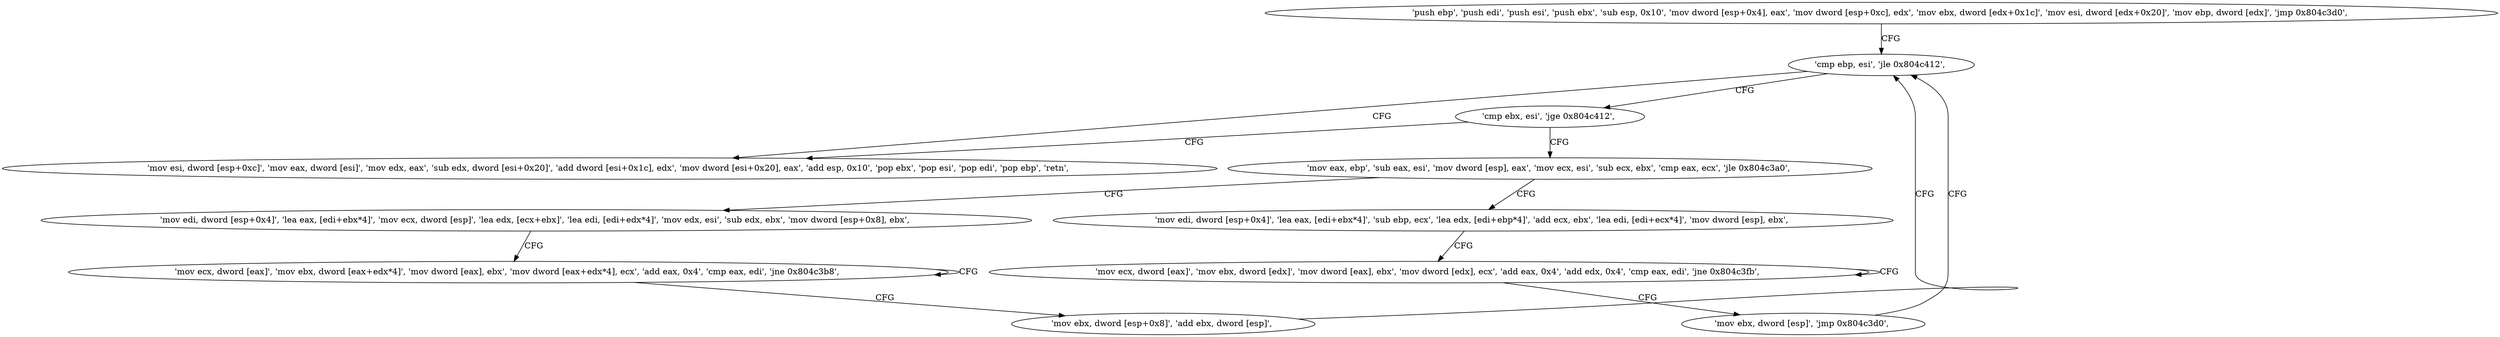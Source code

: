 digraph "func" {
"134529927" [label = "'push ebp', 'push edi', 'push esi', 'push ebx', 'sub esp, 0x10', 'mov dword [esp+0x4], eax', 'mov dword [esp+0xc], edx', 'mov ebx, dword [edx+0x1c]', 'mov esi, dword [edx+0x20]', 'mov ebp, dword [edx]', 'jmp 0x804c3d0', " ]
"134530000" [label = "'cmp ebp, esi', 'jle 0x804c412', " ]
"134530066" [label = "'mov esi, dword [esp+0xc]', 'mov eax, dword [esi]', 'mov edx, eax', 'sub edx, dword [esi+0x20]', 'add dword [esi+0x1c], edx', 'mov dword [esi+0x20], eax', 'add esp, 0x10', 'pop ebx', 'pop esi', 'pop edi', 'pop ebp', 'retn', " ]
"134530004" [label = "'cmp ebx, esi', 'jge 0x804c412', " ]
"134530008" [label = "'mov eax, ebp', 'sub eax, esi', 'mov dword [esp], eax', 'mov ecx, esi', 'sub ecx, ebx', 'cmp eax, ecx', 'jle 0x804c3a0', " ]
"134529952" [label = "'mov edi, dword [esp+0x4]', 'lea eax, [edi+ebx*4]', 'mov ecx, dword [esp]', 'lea edx, [ecx+ebx]', 'lea edi, [edi+edx*4]', 'mov edx, esi', 'sub edx, ebx', 'mov dword [esp+0x8], ebx', " ]
"134530023" [label = "'mov edi, dword [esp+0x4]', 'lea eax, [edi+ebx*4]', 'sub ebp, ecx', 'lea edx, [edi+ebp*4]', 'add ecx, ebx', 'lea edi, [edi+ecx*4]', 'mov dword [esp], ebx', " ]
"134529976" [label = "'mov ecx, dword [eax]', 'mov ebx, dword [eax+edx*4]', 'mov dword [eax], ebx', 'mov dword [eax+edx*4], ecx', 'add eax, 0x4', 'cmp eax, edi', 'jne 0x804c3b8', " ]
"134530043" [label = "'mov ecx, dword [eax]', 'mov ebx, dword [edx]', 'mov dword [eax], ebx', 'mov dword [edx], ecx', 'add eax, 0x4', 'add edx, 0x4', 'cmp eax, edi', 'jne 0x804c3fb', " ]
"134529993" [label = "'mov ebx, dword [esp+0x8]', 'add ebx, dword [esp]', " ]
"134530061" [label = "'mov ebx, dword [esp]', 'jmp 0x804c3d0', " ]
"134529927" -> "134530000" [ label = "CFG" ]
"134530000" -> "134530066" [ label = "CFG" ]
"134530000" -> "134530004" [ label = "CFG" ]
"134530004" -> "134530066" [ label = "CFG" ]
"134530004" -> "134530008" [ label = "CFG" ]
"134530008" -> "134529952" [ label = "CFG" ]
"134530008" -> "134530023" [ label = "CFG" ]
"134529952" -> "134529976" [ label = "CFG" ]
"134530023" -> "134530043" [ label = "CFG" ]
"134529976" -> "134529976" [ label = "CFG" ]
"134529976" -> "134529993" [ label = "CFG" ]
"134530043" -> "134530043" [ label = "CFG" ]
"134530043" -> "134530061" [ label = "CFG" ]
"134529993" -> "134530000" [ label = "CFG" ]
"134530061" -> "134530000" [ label = "CFG" ]
}
